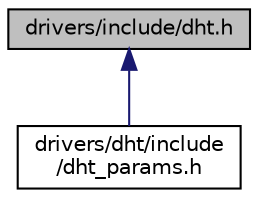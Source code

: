 digraph "drivers/include/dht.h"
{
 // LATEX_PDF_SIZE
  edge [fontname="Helvetica",fontsize="10",labelfontname="Helvetica",labelfontsize="10"];
  node [fontname="Helvetica",fontsize="10",shape=record];
  Node1 [label="drivers/include/dht.h",height=0.2,width=0.4,color="black", fillcolor="grey75", style="filled", fontcolor="black",tooltip="Device driver interface for the DHT family of humidity and temperature sensors."];
  Node1 -> Node2 [dir="back",color="midnightblue",fontsize="10",style="solid",fontname="Helvetica"];
  Node2 [label="drivers/dht/include\l/dht_params.h",height=0.2,width=0.4,color="black", fillcolor="white", style="filled",URL="$dht__params_8h.html",tooltip="Default configuration for DHT devices."];
}

